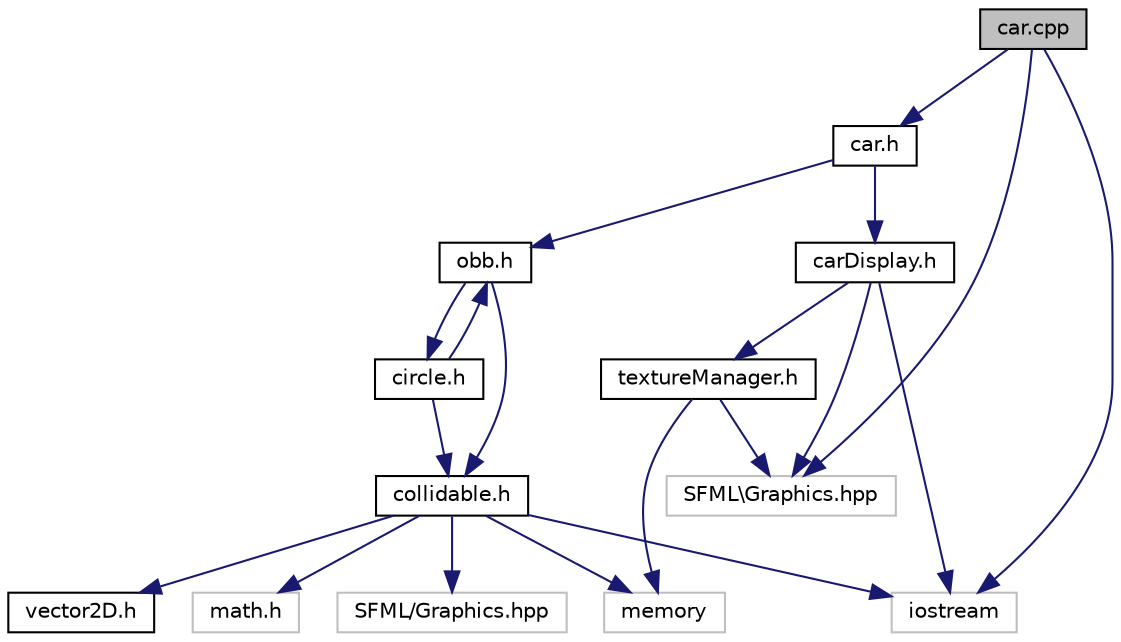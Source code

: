digraph "car.cpp"
{
  edge [fontname="Helvetica",fontsize="10",labelfontname="Helvetica",labelfontsize="10"];
  node [fontname="Helvetica",fontsize="10",shape=record];
  Node1 [label="car.cpp",height=0.2,width=0.4,color="black", fillcolor="grey75", style="filled", fontcolor="black"];
  Node1 -> Node2 [color="midnightblue",fontsize="10",style="solid",fontname="Helvetica"];
  Node2 [label="SFML\\Graphics.hpp",height=0.2,width=0.4,color="grey75", fillcolor="white", style="filled"];
  Node1 -> Node3 [color="midnightblue",fontsize="10",style="solid",fontname="Helvetica"];
  Node3 [label="car.h",height=0.2,width=0.4,color="black", fillcolor="white", style="filled",URL="$car_8h.html",tooltip="Declaration of Car class. "];
  Node3 -> Node4 [color="midnightblue",fontsize="10",style="solid",fontname="Helvetica"];
  Node4 [label="obb.h",height=0.2,width=0.4,color="black", fillcolor="white", style="filled",URL="$obb_8h.html",tooltip="Declaration of OBB class. "];
  Node4 -> Node5 [color="midnightblue",fontsize="10",style="solid",fontname="Helvetica"];
  Node5 [label="collidable.h",height=0.2,width=0.4,color="black", fillcolor="white", style="filled",URL="$collidable_8h.html",tooltip="Declaration of Collidable class. "];
  Node5 -> Node6 [color="midnightblue",fontsize="10",style="solid",fontname="Helvetica"];
  Node6 [label="math.h",height=0.2,width=0.4,color="grey75", fillcolor="white", style="filled"];
  Node5 -> Node7 [color="midnightblue",fontsize="10",style="solid",fontname="Helvetica"];
  Node7 [label="SFML/Graphics.hpp",height=0.2,width=0.4,color="grey75", fillcolor="white", style="filled"];
  Node5 -> Node8 [color="midnightblue",fontsize="10",style="solid",fontname="Helvetica"];
  Node8 [label="vector2D.h",height=0.2,width=0.4,color="black", fillcolor="white", style="filled",URL="$vector2_d_8h.html",tooltip="Declaration and implementation of templated Vector2D class. "];
  Node5 -> Node9 [color="midnightblue",fontsize="10",style="solid",fontname="Helvetica"];
  Node9 [label="memory",height=0.2,width=0.4,color="grey75", fillcolor="white", style="filled"];
  Node5 -> Node10 [color="midnightblue",fontsize="10",style="solid",fontname="Helvetica"];
  Node10 [label="iostream",height=0.2,width=0.4,color="grey75", fillcolor="white", style="filled"];
  Node4 -> Node11 [color="midnightblue",fontsize="10",style="solid",fontname="Helvetica"];
  Node11 [label="circle.h",height=0.2,width=0.4,color="black", fillcolor="white", style="filled",URL="$circle_8h.html",tooltip="Declaration of Circle class. "];
  Node11 -> Node5 [color="midnightblue",fontsize="10",style="solid",fontname="Helvetica"];
  Node11 -> Node4 [color="midnightblue",fontsize="10",style="solid",fontname="Helvetica"];
  Node3 -> Node12 [color="midnightblue",fontsize="10",style="solid",fontname="Helvetica"];
  Node12 [label="carDisplay.h",height=0.2,width=0.4,color="black", fillcolor="white", style="filled",URL="$car_display_8h.html",tooltip="Declaration of CarDisplay class. "];
  Node12 -> Node2 [color="midnightblue",fontsize="10",style="solid",fontname="Helvetica"];
  Node12 -> Node13 [color="midnightblue",fontsize="10",style="solid",fontname="Helvetica"];
  Node13 [label="textureManager.h",height=0.2,width=0.4,color="black", fillcolor="white", style="filled",URL="$texture_manager_8h.html",tooltip="Declaration of TextureManager class. "];
  Node13 -> Node2 [color="midnightblue",fontsize="10",style="solid",fontname="Helvetica"];
  Node13 -> Node9 [color="midnightblue",fontsize="10",style="solid",fontname="Helvetica"];
  Node12 -> Node10 [color="midnightblue",fontsize="10",style="solid",fontname="Helvetica"];
  Node1 -> Node10 [color="midnightblue",fontsize="10",style="solid",fontname="Helvetica"];
}
